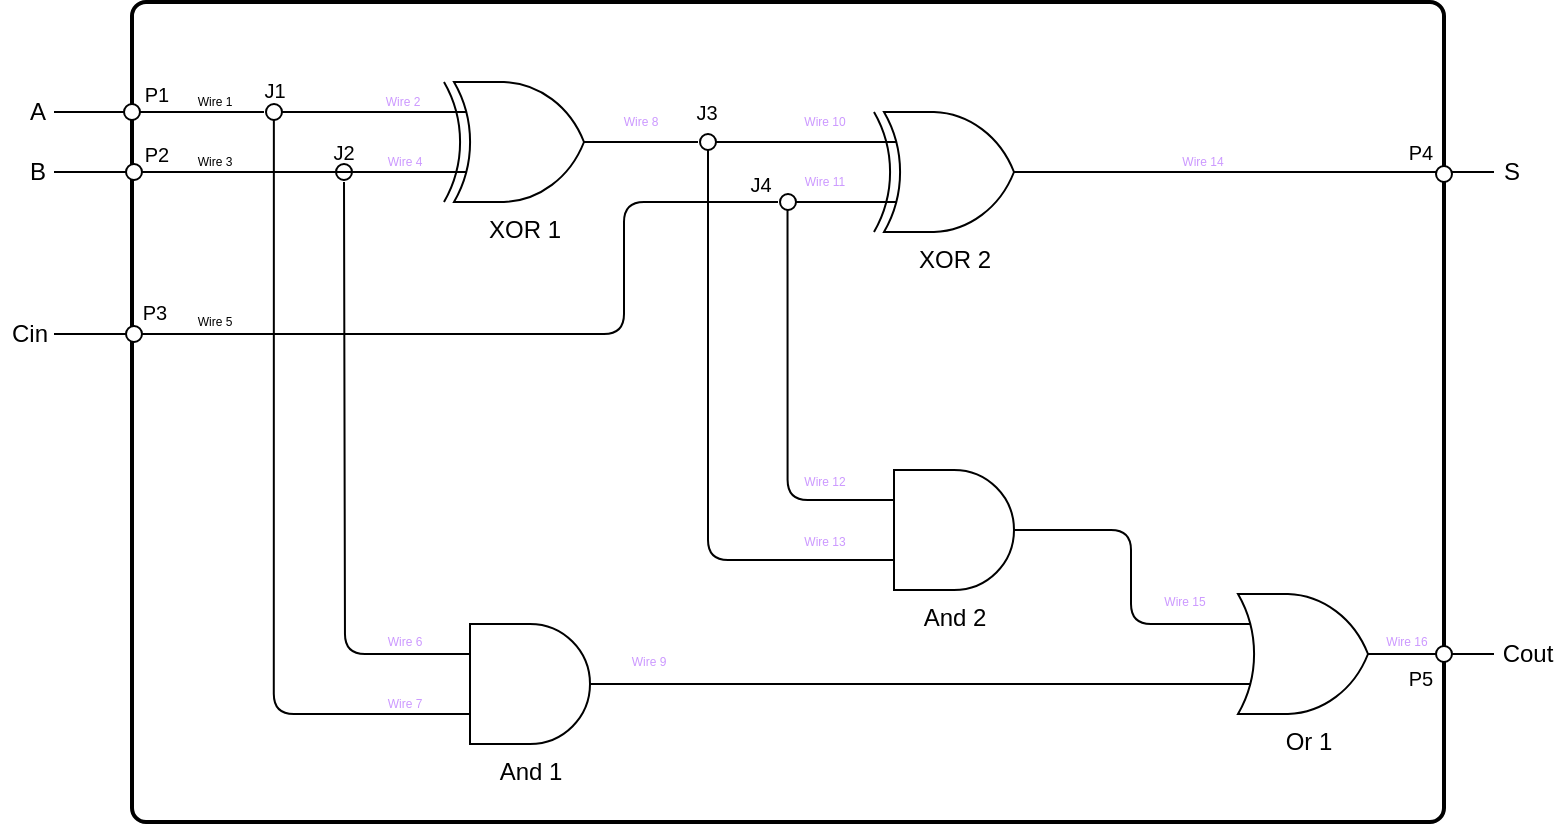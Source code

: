 <mxfile>
    <diagram id="E884gp3xqX-ME78AkwSp" name="Page-1">
        <mxGraphModel dx="334" dy="320" grid="1" gridSize="10" guides="1" tooltips="1" connect="1" arrows="1" fold="1" page="1" pageScale="1" pageWidth="1169" pageHeight="827" math="0" shadow="0">
            <root>
                <mxCell id="0"/>
                <mxCell id="1" parent="0"/>
                <mxCell id="29" value="" style="rounded=1;whiteSpace=wrap;html=1;absoluteArcSize=1;arcSize=14;strokeWidth=2;" parent="1" vertex="1">
                    <mxGeometry x="119" y="120" width="656" height="410" as="geometry"/>
                </mxCell>
                <mxCell id="14" value="Wire 2" style="edgeStyle=orthogonalEdgeStyle;html=1;exitX=0;exitY=0.25;exitDx=0;exitDy=0;exitPerimeter=0;endArrow=none;endFill=0;fontSize=6;entryX=0.1;entryY=0.5;entryDx=0;entryDy=0;entryPerimeter=0;fontColor=#CC99FF;" parent="1" source="2" target="33" edge="1">
                    <mxGeometry x="-0.714" y="-5" relative="1" as="geometry">
                        <mxPoint x="225" y="175" as="targetPoint"/>
                        <Array as="points">
                            <mxPoint x="215" y="175"/>
                            <mxPoint x="215" y="175"/>
                        </Array>
                        <mxPoint as="offset"/>
                    </mxGeometry>
                </mxCell>
                <mxCell id="15" value="Wire 4" style="edgeStyle=orthogonalEdgeStyle;html=1;exitX=0;exitY=0.75;exitDx=0;exitDy=0;exitPerimeter=0;endArrow=none;endFill=0;fontSize=6;fontColor=#CC99FF;" parent="1" source="2" target="32" edge="1">
                    <mxGeometry x="-0.429" y="-5" relative="1" as="geometry">
                        <mxPoint x="255" y="210" as="targetPoint"/>
                        <mxPoint as="offset"/>
                    </mxGeometry>
                </mxCell>
                <mxCell id="2" value="XOR 1" style="verticalLabelPosition=bottom;shadow=0;dashed=0;align=center;html=1;verticalAlign=top;shape=mxgraph.electrical.logic_gates.logic_gate;operation=xor;" parent="1" vertex="1">
                    <mxGeometry x="265" y="160" width="100" height="60" as="geometry"/>
                </mxCell>
                <mxCell id="10" value="&lt;font color=&quot;#cc99ff&quot;&gt;Wire 10&lt;/font&gt;" style="edgeStyle=orthogonalEdgeStyle;html=1;exitX=0;exitY=0.25;exitDx=0;exitDy=0;exitPerimeter=0;entryX=0.9;entryY=0.5;entryDx=0;entryDy=0;entryPerimeter=0;endArrow=none;endFill=0;fontSize=6;" parent="1" source="3" target="31" edge="1">
                    <mxGeometry x="-0.565" y="-10" relative="1" as="geometry">
                        <mxPoint x="407" y="190.0" as="targetPoint"/>
                        <Array as="points">
                            <mxPoint x="445" y="190"/>
                            <mxPoint x="445" y="190"/>
                        </Array>
                        <mxPoint as="offset"/>
                    </mxGeometry>
                </mxCell>
                <mxCell id="18" value="Wire 5" style="edgeStyle=orthogonalEdgeStyle;html=1;endArrow=none;endFill=0;fontSize=6;" parent="1" source="30" edge="1">
                    <mxGeometry x="0.626" y="-6" relative="1" as="geometry">
                        <mxPoint x="80" y="286" as="targetPoint"/>
                        <mxPoint x="421" y="266" as="sourcePoint"/>
                        <Array as="points">
                            <mxPoint x="365" y="220"/>
                            <mxPoint x="365" y="286"/>
                        </Array>
                        <mxPoint as="offset"/>
                    </mxGeometry>
                </mxCell>
                <mxCell id="22" value="Wire 14" style="edgeStyle=orthogonalEdgeStyle;html=1;exitX=1;exitY=0.5;exitDx=0;exitDy=0;exitPerimeter=0;fontSize=6;fontColor=#CC99FF;endArrow=none;endFill=0;" parent="1" source="3" edge="1">
                    <mxGeometry x="-0.333" y="5" relative="1" as="geometry">
                        <mxPoint x="800" y="205" as="targetPoint"/>
                        <mxPoint as="offset"/>
                    </mxGeometry>
                </mxCell>
                <mxCell id="43" value="&lt;font color=&quot;#cc99ff&quot;&gt;Wire 11&lt;/font&gt;" style="edgeStyle=orthogonalEdgeStyle;html=1;exitX=0;exitY=0.75;exitDx=0;exitDy=0;exitPerimeter=0;entryX=0.9;entryY=0.5;entryDx=0;entryDy=0;entryPerimeter=0;fontSize=6;endArrow=none;endFill=0;" parent="1" source="3" target="30" edge="1">
                    <mxGeometry x="0.035" y="-10" relative="1" as="geometry">
                        <mxPoint as="offset"/>
                    </mxGeometry>
                </mxCell>
                <mxCell id="3" value="XOR 2" style="verticalLabelPosition=bottom;shadow=0;dashed=0;align=center;html=1;verticalAlign=top;shape=mxgraph.electrical.logic_gates.logic_gate;operation=xor;" parent="1" vertex="1">
                    <mxGeometry x="480" y="175" width="100" height="60" as="geometry"/>
                </mxCell>
                <mxCell id="11" value="&lt;font color=&quot;#cc99ff&quot;&gt;Wire 12&lt;/font&gt;" style="edgeStyle=orthogonalEdgeStyle;html=1;exitX=0;exitY=0.25;exitDx=0;exitDy=0;exitPerimeter=0;endArrow=none;endFill=0;entryX=0.476;entryY=0.17;entryDx=0;entryDy=0;entryPerimeter=0;fontSize=6;" parent="1" source="4" target="30" edge="1">
                    <mxGeometry x="-0.838" y="-9" relative="1" as="geometry">
                        <mxPoint x="447" y="240" as="targetPoint"/>
                        <mxPoint as="offset"/>
                    </mxGeometry>
                </mxCell>
                <mxCell id="19" value="&lt;font color=&quot;#cc99ff&quot;&gt;Wire 13&lt;/font&gt;" style="edgeStyle=orthogonalEdgeStyle;html=1;exitX=0;exitY=0.75;exitDx=0;exitDy=0;exitPerimeter=0;entryX=1;entryY=0.5;entryDx=0;entryDy=0;entryPerimeter=0;endArrow=none;endFill=0;fontSize=6;" parent="1" source="4" edge="1">
                    <mxGeometry x="-0.894" y="-9" relative="1" as="geometry">
                        <mxPoint x="407" y="190.0" as="targetPoint"/>
                        <Array as="points">
                            <mxPoint x="407" y="399"/>
                        </Array>
                        <mxPoint as="offset"/>
                    </mxGeometry>
                </mxCell>
                <mxCell id="21" value="&lt;font color=&quot;#cc99ff&quot;&gt;Wire 15&lt;/font&gt;" style="edgeStyle=orthogonalEdgeStyle;html=1;exitX=1;exitY=0.5;exitDx=0;exitDy=0;exitPerimeter=0;entryX=0;entryY=0.25;entryDx=0;entryDy=0;entryPerimeter=0;endArrow=none;endFill=0;fontSize=6;" parent="1" source="4" target="6" edge="1">
                    <mxGeometry x="0.806" y="11" relative="1" as="geometry">
                        <mxPoint as="offset"/>
                    </mxGeometry>
                </mxCell>
                <mxCell id="4" value="And 2" style="verticalLabelPosition=bottom;shadow=0;dashed=0;align=center;html=1;verticalAlign=top;shape=mxgraph.electrical.logic_gates.logic_gate;operation=and;" parent="1" vertex="1">
                    <mxGeometry x="480" y="354" width="100" height="60" as="geometry"/>
                </mxCell>
                <mxCell id="16" value="Wire 6" style="edgeStyle=orthogonalEdgeStyle;html=1;exitX=0;exitY=0.25;exitDx=0;exitDy=0;exitPerimeter=0;endArrow=none;endFill=0;fontSize=6;fontColor=#CC99FF;" parent="1" source="5" edge="1">
                    <mxGeometry x="-0.907" y="-6" relative="1" as="geometry">
                        <mxPoint x="225" y="210" as="targetPoint"/>
                        <mxPoint x="268" y="444" as="sourcePoint"/>
                        <mxPoint as="offset"/>
                    </mxGeometry>
                </mxCell>
                <mxCell id="17" style="edgeStyle=orthogonalEdgeStyle;html=1;exitX=0;exitY=0.75;exitDx=0;exitDy=0;exitPerimeter=0;endArrow=none;endFill=0;entryX=0.493;entryY=0.201;entryDx=0;entryDy=0;entryPerimeter=0;fontColor=#CC99FF;" parent="1" source="5" target="33" edge="1">
                    <mxGeometry relative="1" as="geometry">
                        <mxPoint x="225" y="180" as="targetPoint"/>
                        <Array as="points">
                            <mxPoint x="190" y="476"/>
                        </Array>
                    </mxGeometry>
                </mxCell>
                <mxCell id="40" value="Wire 7" style="edgeLabel;html=1;align=center;verticalAlign=middle;resizable=0;points=[];fontSize=6;fontColor=#CC99FF;" parent="17" vertex="1" connectable="0">
                    <mxGeometry x="-0.916" y="1" relative="1" as="geometry">
                        <mxPoint x="3" y="-6" as="offset"/>
                    </mxGeometry>
                </mxCell>
                <mxCell id="20" value="&lt;font color=&quot;#cc99ff&quot;&gt;Wire 9&lt;/font&gt;" style="edgeStyle=orthogonalEdgeStyle;html=1;exitX=1;exitY=0.5;exitDx=0;exitDy=0;exitPerimeter=0;entryX=0;entryY=0.75;entryDx=0;entryDy=0;entryPerimeter=0;endArrow=none;endFill=0;fontSize=6;" parent="1" source="5" target="6" edge="1">
                    <mxGeometry x="-0.941" y="11" relative="1" as="geometry">
                        <mxPoint as="offset"/>
                    </mxGeometry>
                </mxCell>
                <mxCell id="5" value="And 1" style="verticalLabelPosition=bottom;shadow=0;dashed=0;align=center;html=1;verticalAlign=top;shape=mxgraph.electrical.logic_gates.logic_gate;operation=and;" parent="1" vertex="1">
                    <mxGeometry x="268" y="431" width="100" height="60" as="geometry"/>
                </mxCell>
                <mxCell id="23" value="Wire 16" style="edgeStyle=orthogonalEdgeStyle;html=1;exitX=1;exitY=0.5;exitDx=0;exitDy=0;exitPerimeter=0;endArrow=none;endFill=0;entryX=0.1;entryY=0.5;entryDx=0;entryDy=0;entryPerimeter=0;fontSize=6;fontColor=#CC99FF;" parent="1" edge="1">
                    <mxGeometry x="-1" y="6" relative="1" as="geometry">
                        <mxPoint x="772" y="446" as="targetPoint"/>
                        <mxPoint x="756" y="446" as="sourcePoint"/>
                        <mxPoint as="offset"/>
                    </mxGeometry>
                </mxCell>
                <mxCell id="6" value="Or 1" style="verticalLabelPosition=bottom;shadow=0;dashed=0;align=center;html=1;verticalAlign=top;shape=mxgraph.electrical.logic_gates.logic_gate;operation=or;" parent="1" vertex="1">
                    <mxGeometry x="657" y="416" width="100" height="60" as="geometry"/>
                </mxCell>
                <mxCell id="24" value="A" style="text;html=1;strokeColor=none;fillColor=none;align=center;verticalAlign=middle;whiteSpace=wrap;rounded=0;" parent="1" vertex="1">
                    <mxGeometry x="57" y="160" width="30" height="30" as="geometry"/>
                </mxCell>
                <mxCell id="25" value="B" style="text;html=1;strokeColor=none;fillColor=none;align=center;verticalAlign=middle;whiteSpace=wrap;rounded=0;" parent="1" vertex="1">
                    <mxGeometry x="57" y="190" width="30" height="30" as="geometry"/>
                </mxCell>
                <mxCell id="26" value="Cin" style="text;html=1;strokeColor=none;fillColor=none;align=center;verticalAlign=middle;whiteSpace=wrap;rounded=0;" parent="1" vertex="1">
                    <mxGeometry x="53" y="271" width="30" height="30" as="geometry"/>
                </mxCell>
                <mxCell id="27" value="Cout" style="text;html=1;strokeColor=none;fillColor=none;align=center;verticalAlign=middle;whiteSpace=wrap;rounded=0;" parent="1" vertex="1">
                    <mxGeometry x="802" y="431" width="30" height="30" as="geometry"/>
                </mxCell>
                <mxCell id="28" value="S" style="text;html=1;strokeColor=none;fillColor=none;align=center;verticalAlign=middle;whiteSpace=wrap;rounded=0;" parent="1" vertex="1">
                    <mxGeometry x="794" y="190" width="30" height="30" as="geometry"/>
                </mxCell>
                <mxCell id="30" value="" style="verticalLabelPosition=bottom;shadow=0;dashed=0;align=center;html=1;verticalAlign=top;shape=mxgraph.electrical.logic_gates.inverting_contact;fillColor=#ffffff;" parent="1" vertex="1">
                    <mxGeometry x="442" y="215" width="10" height="10" as="geometry"/>
                </mxCell>
                <mxCell id="42" value="&lt;font color=&quot;#cc99ff&quot;&gt;Wire 8&lt;/font&gt;" style="edgeStyle=orthogonalEdgeStyle;html=1;fontSize=6;endArrow=none;endFill=0;" parent="1" source="31" target="2" edge="1">
                    <mxGeometry x="0.575" y="-10" relative="1" as="geometry">
                        <mxPoint as="offset"/>
                    </mxGeometry>
                </mxCell>
                <mxCell id="31" value="" style="verticalLabelPosition=bottom;shadow=0;dashed=0;align=center;html=1;verticalAlign=top;shape=mxgraph.electrical.logic_gates.inverting_contact;fillColor=#ffffff;" parent="1" vertex="1">
                    <mxGeometry x="402" y="185" width="10" height="10" as="geometry"/>
                </mxCell>
                <mxCell id="32" value="" style="verticalLabelPosition=bottom;shadow=0;dashed=0;align=center;html=1;verticalAlign=top;shape=mxgraph.electrical.logic_gates.inverting_contact;fillColor=#ffffff;" parent="1" vertex="1">
                    <mxGeometry x="220" y="200" width="10" height="10" as="geometry"/>
                </mxCell>
                <mxCell id="33" value="" style="verticalLabelPosition=bottom;shadow=0;dashed=0;align=center;html=1;verticalAlign=top;shape=mxgraph.electrical.logic_gates.inverting_contact;fillColor=#ffffff;" parent="1" vertex="1">
                    <mxGeometry x="185" y="170" width="10" height="10" as="geometry"/>
                </mxCell>
                <mxCell id="34" value="J4" style="text;html=1;strokeColor=none;fillColor=none;align=center;verticalAlign=middle;whiteSpace=wrap;rounded=0;fontSize=10;" parent="1" vertex="1">
                    <mxGeometry x="422" y="201" width="23" height="19" as="geometry"/>
                </mxCell>
                <mxCell id="35" value="J3" style="text;html=1;strokeColor=none;fillColor=none;align=center;verticalAlign=middle;whiteSpace=wrap;rounded=0;fontSize=10;" parent="1" vertex="1">
                    <mxGeometry x="398" y="166" width="17" height="17" as="geometry"/>
                </mxCell>
                <mxCell id="36" value="J2" style="text;html=1;strokeColor=none;fillColor=none;align=center;verticalAlign=middle;whiteSpace=wrap;rounded=0;fontSize=10;" parent="1" vertex="1">
                    <mxGeometry x="215" y="185" width="20" height="20" as="geometry"/>
                </mxCell>
                <mxCell id="37" value="J1" style="text;html=1;strokeColor=none;fillColor=none;align=center;verticalAlign=middle;whiteSpace=wrap;rounded=0;fontSize=10;" parent="1" vertex="1">
                    <mxGeometry x="179.5" y="154" width="21" height="20" as="geometry"/>
                </mxCell>
                <mxCell id="38" value="Wire 1" style="edgeStyle=none;orthogonalLoop=1;jettySize=auto;html=1;fontSize=6;endArrow=none;endFill=0;" parent="1" target="33" edge="1">
                    <mxGeometry x="0.524" y="5" width="80" relative="1" as="geometry">
                        <mxPoint x="80" y="175" as="sourcePoint"/>
                        <mxPoint x="194" y="80" as="targetPoint"/>
                        <Array as="points"/>
                        <mxPoint as="offset"/>
                    </mxGeometry>
                </mxCell>
                <mxCell id="39" value="Wire 3" style="edgeStyle=none;orthogonalLoop=1;jettySize=auto;html=1;fontSize=6;endArrow=none;endFill=0;entryX=0.75;entryY=1;entryDx=0;entryDy=0;" parent="1" target="36" edge="1">
                    <mxGeometry x="0.067" y="5" width="80" relative="1" as="geometry">
                        <mxPoint x="80" y="205" as="sourcePoint"/>
                        <mxPoint x="295" y="230" as="targetPoint"/>
                        <Array as="points"/>
                        <mxPoint as="offset"/>
                    </mxGeometry>
                </mxCell>
                <mxCell id="46" value="" style="verticalLabelPosition=bottom;shadow=0;dashed=0;align=center;html=1;verticalAlign=top;shape=mxgraph.electrical.logic_gates.inverting_contact;fillColor=#ffffff;" parent="1" vertex="1">
                    <mxGeometry x="114" y="170" width="10" height="10" as="geometry"/>
                </mxCell>
                <mxCell id="47" value="" style="verticalLabelPosition=bottom;shadow=0;dashed=0;align=center;html=1;verticalAlign=top;shape=mxgraph.electrical.logic_gates.inverting_contact;fillColor=#ffffff;" parent="1" vertex="1">
                    <mxGeometry x="115" y="200" width="10" height="10" as="geometry"/>
                </mxCell>
                <mxCell id="48" value="" style="verticalLabelPosition=bottom;shadow=0;dashed=0;align=center;html=1;verticalAlign=top;shape=mxgraph.electrical.logic_gates.inverting_contact;fillColor=#ffffff;" parent="1" vertex="1">
                    <mxGeometry x="115" y="281" width="10" height="10" as="geometry"/>
                </mxCell>
                <mxCell id="49" value="" style="verticalLabelPosition=bottom;shadow=0;dashed=0;align=center;html=1;verticalAlign=top;shape=mxgraph.electrical.logic_gates.inverting_contact;fillColor=#ffffff;" parent="1" vertex="1">
                    <mxGeometry x="770" y="201" width="10" height="10" as="geometry"/>
                </mxCell>
                <mxCell id="50" value="" style="verticalLabelPosition=bottom;shadow=0;dashed=0;align=center;html=1;verticalAlign=top;shape=mxgraph.electrical.logic_gates.inverting_contact;fillColor=#ffffff;" parent="1" vertex="1">
                    <mxGeometry x="770" y="441" width="10" height="10" as="geometry"/>
                </mxCell>
                <mxCell id="51" value="" style="edgeStyle=none;orthogonalLoop=1;jettySize=auto;html=1;labelBackgroundColor=#faf9fb;fontSize=6;fontColor=#CC99FF;startArrow=none;startFill=0;endArrow=none;endFill=0;exitX=0.9;exitY=0.5;exitDx=0;exitDy=0;exitPerimeter=0;" parent="1" source="50" edge="1">
                    <mxGeometry width="80" relative="1" as="geometry">
                        <mxPoint x="710" y="380" as="sourcePoint"/>
                        <mxPoint x="800" y="446" as="targetPoint"/>
                        <Array as="points"/>
                    </mxGeometry>
                </mxCell>
                <mxCell id="52" value="P1" style="text;html=1;strokeColor=none;fillColor=none;align=center;verticalAlign=middle;whiteSpace=wrap;rounded=0;fontSize=10;" parent="1" vertex="1">
                    <mxGeometry x="120.5" y="156" width="21" height="20" as="geometry"/>
                </mxCell>
                <mxCell id="53" value="P2" style="text;html=1;strokeColor=none;fillColor=none;align=center;verticalAlign=middle;whiteSpace=wrap;rounded=0;fontSize=10;" parent="1" vertex="1">
                    <mxGeometry x="120.5" y="186" width="21" height="20" as="geometry"/>
                </mxCell>
                <mxCell id="54" value="P3" style="text;html=1;strokeColor=none;fillColor=none;align=center;verticalAlign=middle;whiteSpace=wrap;rounded=0;fontSize=10;" parent="1" vertex="1">
                    <mxGeometry x="119.5" y="265" width="21" height="20" as="geometry"/>
                </mxCell>
                <mxCell id="55" value="P4" style="text;html=1;strokeColor=none;fillColor=none;align=center;verticalAlign=middle;whiteSpace=wrap;rounded=0;fontSize=10;" parent="1" vertex="1">
                    <mxGeometry x="753" y="185" width="21" height="20" as="geometry"/>
                </mxCell>
                <mxCell id="56" value="P5" style="text;html=1;strokeColor=none;fillColor=none;align=center;verticalAlign=middle;whiteSpace=wrap;rounded=0;fontSize=10;" parent="1" vertex="1">
                    <mxGeometry x="753" y="448" width="21" height="20" as="geometry"/>
                </mxCell>
            </root>
        </mxGraphModel>
    </diagram>
</mxfile>